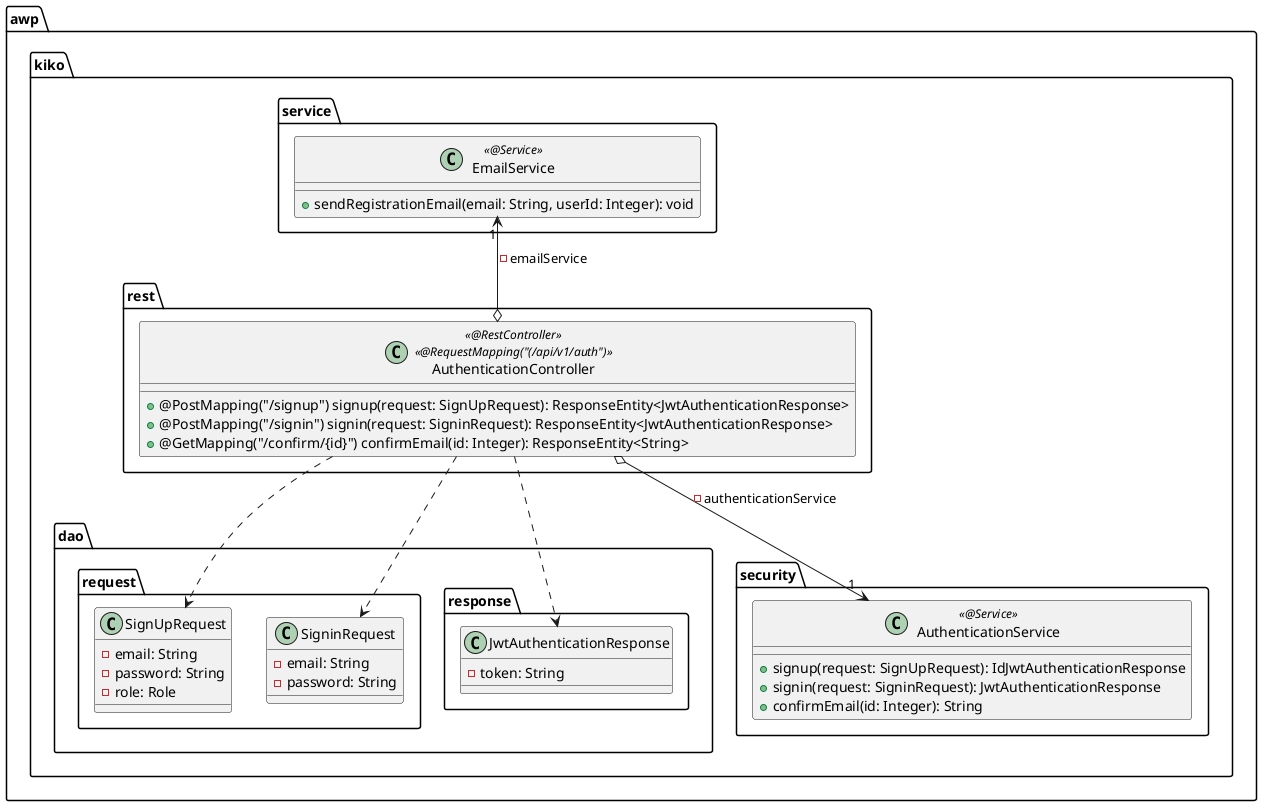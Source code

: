 @startuml AuthenticationController

package awp.kiko.rest {
    class AuthenticationController <<@RestController>> <<@RequestMapping("(/api/v1/auth")>> {
        + @PostMapping("/signup") signup(request: SignUpRequest): ResponseEntity<JwtAuthenticationResponse>
        + @PostMapping("/signin") signin(request: SigninRequest): ResponseEntity<JwtAuthenticationResponse>
        + @GetMapping("/confirm/{id}") confirmEmail(id: Integer): ResponseEntity<String>
    }
}

package awp.kiko.dao.request {
    class SignUpRequest {
        - email: String
        - password: String
        - role: Role
    }

    class SigninRequest {
        - email: String
        - password: String
    }
}

package awp.kiko.dao.response {
    class JwtAuthenticationResponse {
        - token: String
    }
}

package awp.kiko.security {
    class AuthenticationService <<@Service>> {
        + signup(request: SignUpRequest): IdJwtAuthenticationResponse
        + signin(request: SigninRequest): JwtAuthenticationResponse
        + confirmEmail(id: Integer): String
    }
}

package awp.kiko.service {
    class EmailService <<@Service>> {
        + sendRegistrationEmail(email: String, userId: Integer): void
    }
}

AuthenticationController o-down-> "1" AuthenticationService: - authenticationService
AuthenticationController o-up-> "1" EmailService: - emailService
AuthenticationController ..> SignUpRequest
AuthenticationController ..> SigninRequest
AuthenticationController ..> JwtAuthenticationResponse

@enduml